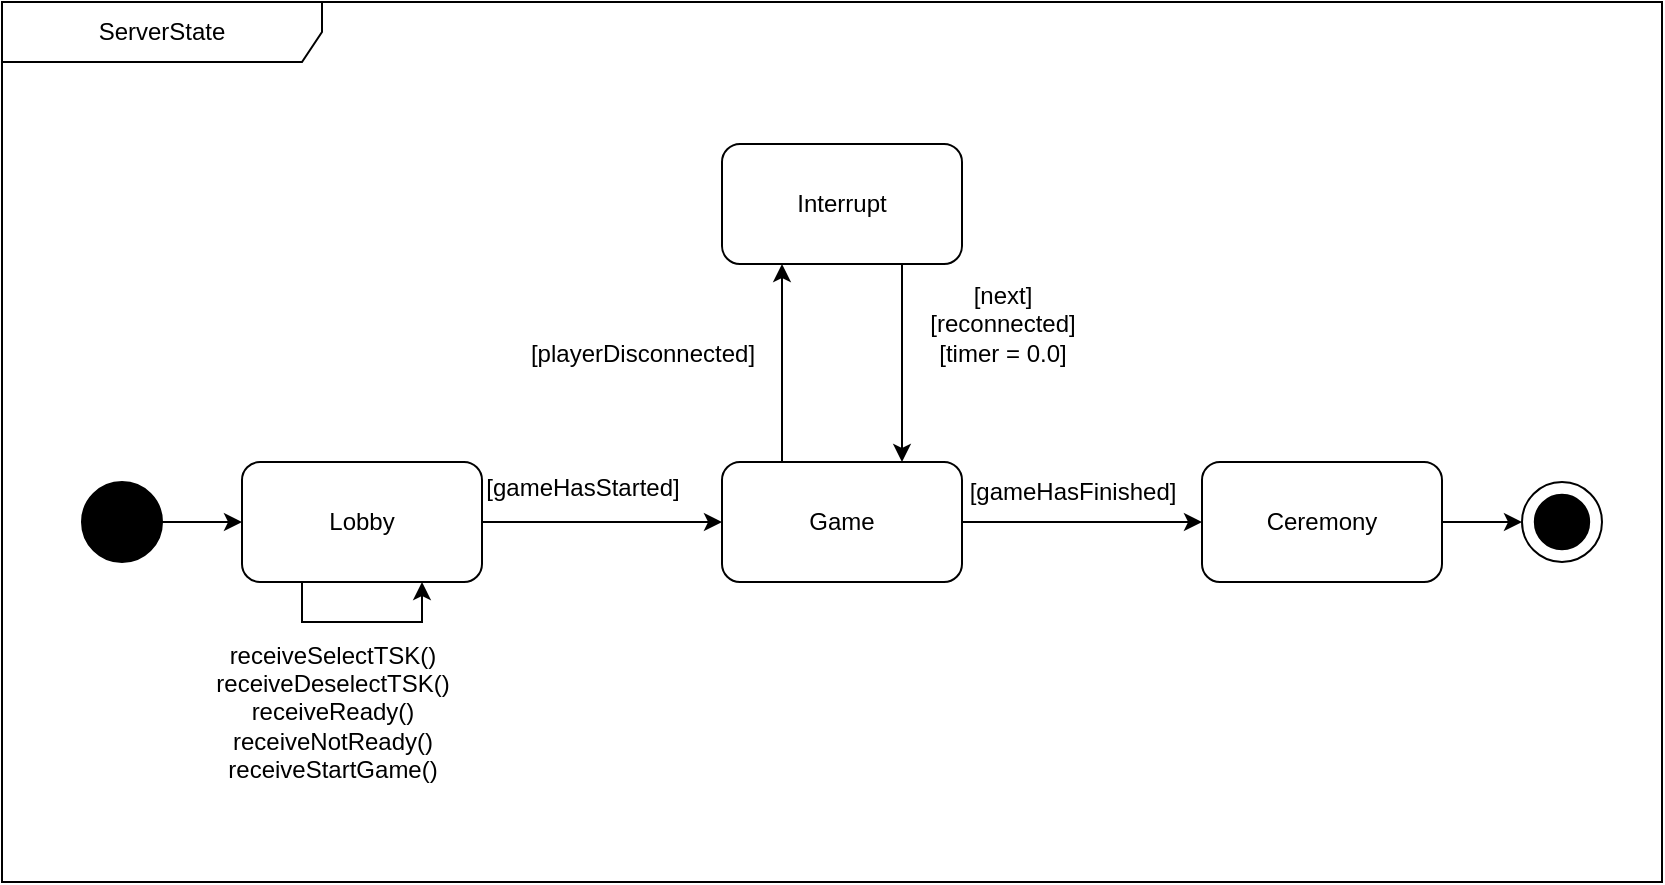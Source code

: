 <mxfile version="24.7.8">
  <diagram name="Seite-1" id="eh6uV1p4GUbJN-gqknPC">
    <mxGraphModel dx="1445" dy="3145" grid="1" gridSize="10" guides="1" tooltips="1" connect="1" arrows="1" fold="1" page="1" pageScale="1" pageWidth="827" pageHeight="1169" math="0" shadow="0">
      <root>
        <mxCell id="0" />
        <mxCell id="1" parent="0" />
        <mxCell id="2xSoL4X3YCEGeeP1HWGw-10" style="edgeStyle=orthogonalEdgeStyle;rounded=0;orthogonalLoop=1;jettySize=auto;html=1;exitX=1;exitY=0.5;exitDx=0;exitDy=0;entryX=0;entryY=0.5;entryDx=0;entryDy=0;" parent="1" source="2xSoL4X3YCEGeeP1HWGw-1" target="2xSoL4X3YCEGeeP1HWGw-5" edge="1">
          <mxGeometry relative="1" as="geometry" />
        </mxCell>
        <mxCell id="2xSoL4X3YCEGeeP1HWGw-1" value="" style="ellipse;whiteSpace=wrap;html=1;aspect=fixed;fillColor=#000000;" parent="1" vertex="1">
          <mxGeometry x="80" y="-1000" width="40" height="40" as="geometry" />
        </mxCell>
        <mxCell id="2xSoL4X3YCEGeeP1HWGw-2" value="" style="ellipse;whiteSpace=wrap;html=1;aspect=fixed;" parent="1" vertex="1">
          <mxGeometry x="800" y="-1000" width="40" height="40" as="geometry" />
        </mxCell>
        <mxCell id="2xSoL4X3YCEGeeP1HWGw-3" value="" style="ellipse;whiteSpace=wrap;html=1;aspect=fixed;fillColor=#000000;" parent="1" vertex="1">
          <mxGeometry x="806.41" y="-993.59" width="27.18" height="27.18" as="geometry" />
        </mxCell>
        <mxCell id="2xSoL4X3YCEGeeP1HWGw-11" style="edgeStyle=orthogonalEdgeStyle;rounded=0;orthogonalLoop=1;jettySize=auto;html=1;exitX=1;exitY=0.5;exitDx=0;exitDy=0;entryX=0;entryY=0.5;entryDx=0;entryDy=0;" parent="1" source="2xSoL4X3YCEGeeP1HWGw-5" target="2xSoL4X3YCEGeeP1HWGw-6" edge="1">
          <mxGeometry relative="1" as="geometry" />
        </mxCell>
        <mxCell id="2xSoL4X3YCEGeeP1HWGw-5" value="Lobby" style="rounded=1;whiteSpace=wrap;html=1;" parent="1" vertex="1">
          <mxGeometry x="160" y="-1010" width="120" height="60" as="geometry" />
        </mxCell>
        <mxCell id="2xSoL4X3YCEGeeP1HWGw-12" style="edgeStyle=orthogonalEdgeStyle;rounded=0;orthogonalLoop=1;jettySize=auto;html=1;exitX=1;exitY=0.5;exitDx=0;exitDy=0;entryX=0;entryY=0.5;entryDx=0;entryDy=0;" parent="1" source="2xSoL4X3YCEGeeP1HWGw-6" target="2xSoL4X3YCEGeeP1HWGw-7" edge="1">
          <mxGeometry relative="1" as="geometry" />
        </mxCell>
        <mxCell id="2xSoL4X3YCEGeeP1HWGw-14" style="edgeStyle=orthogonalEdgeStyle;rounded=0;orthogonalLoop=1;jettySize=auto;html=1;exitX=0.25;exitY=0;exitDx=0;exitDy=0;entryX=0.25;entryY=1;entryDx=0;entryDy=0;" parent="1" source="2xSoL4X3YCEGeeP1HWGw-6" target="2xSoL4X3YCEGeeP1HWGw-9" edge="1">
          <mxGeometry relative="1" as="geometry" />
        </mxCell>
        <mxCell id="2xSoL4X3YCEGeeP1HWGw-6" value="Game" style="rounded=1;whiteSpace=wrap;html=1;" parent="1" vertex="1">
          <mxGeometry x="400" y="-1010" width="120" height="60" as="geometry" />
        </mxCell>
        <mxCell id="2xSoL4X3YCEGeeP1HWGw-13" style="edgeStyle=orthogonalEdgeStyle;rounded=0;orthogonalLoop=1;jettySize=auto;html=1;exitX=1;exitY=0.5;exitDx=0;exitDy=0;entryX=0;entryY=0.5;entryDx=0;entryDy=0;" parent="1" source="2xSoL4X3YCEGeeP1HWGw-7" target="2xSoL4X3YCEGeeP1HWGw-2" edge="1">
          <mxGeometry relative="1" as="geometry" />
        </mxCell>
        <mxCell id="2xSoL4X3YCEGeeP1HWGw-7" value="Ceremony" style="rounded=1;whiteSpace=wrap;html=1;" parent="1" vertex="1">
          <mxGeometry x="640" y="-1010" width="120" height="60" as="geometry" />
        </mxCell>
        <mxCell id="2xSoL4X3YCEGeeP1HWGw-15" style="edgeStyle=orthogonalEdgeStyle;rounded=0;orthogonalLoop=1;jettySize=auto;html=1;exitX=0.75;exitY=1;exitDx=0;exitDy=0;entryX=0.75;entryY=0;entryDx=0;entryDy=0;" parent="1" source="2xSoL4X3YCEGeeP1HWGw-9" target="2xSoL4X3YCEGeeP1HWGw-6" edge="1">
          <mxGeometry relative="1" as="geometry" />
        </mxCell>
        <mxCell id="2xSoL4X3YCEGeeP1HWGw-9" value="Interrupt" style="rounded=1;whiteSpace=wrap;html=1;" parent="1" vertex="1">
          <mxGeometry x="400" y="-1169" width="120" height="60" as="geometry" />
        </mxCell>
        <mxCell id="2xSoL4X3YCEGeeP1HWGw-16" value="[gameHasStarted]" style="text;html=1;align=center;verticalAlign=middle;resizable=0;points=[];autosize=1;strokeColor=none;fillColor=none;" parent="1" vertex="1">
          <mxGeometry x="270" y="-1012" width="120" height="30" as="geometry" />
        </mxCell>
        <mxCell id="2xSoL4X3YCEGeeP1HWGw-17" value="[gameHasFinished]" style="text;html=1;align=center;verticalAlign=middle;resizable=0;points=[];autosize=1;strokeColor=none;fillColor=none;" parent="1" vertex="1">
          <mxGeometry x="510" y="-1010" width="130" height="30" as="geometry" />
        </mxCell>
        <mxCell id="2xSoL4X3YCEGeeP1HWGw-18" value="[next]&lt;div&gt;[reconnected]&lt;/div&gt;&lt;div&gt;[timer = 0.0]&lt;/div&gt;" style="text;html=1;align=center;verticalAlign=middle;resizable=0;points=[];autosize=1;strokeColor=none;fillColor=none;" parent="1" vertex="1">
          <mxGeometry x="490" y="-1109" width="100" height="60" as="geometry" />
        </mxCell>
        <mxCell id="2xSoL4X3YCEGeeP1HWGw-19" value="[playerDisconnected]" style="text;html=1;align=center;verticalAlign=middle;resizable=0;points=[];autosize=1;strokeColor=none;fillColor=none;" parent="1" vertex="1">
          <mxGeometry x="290" y="-1079" width="140" height="30" as="geometry" />
        </mxCell>
        <mxCell id="2xSoL4X3YCEGeeP1HWGw-20" style="edgeStyle=orthogonalEdgeStyle;rounded=0;orthogonalLoop=1;jettySize=auto;html=1;exitX=0.25;exitY=1;exitDx=0;exitDy=0;entryX=0.75;entryY=1;entryDx=0;entryDy=0;" parent="1" source="2xSoL4X3YCEGeeP1HWGw-5" target="2xSoL4X3YCEGeeP1HWGw-5" edge="1">
          <mxGeometry relative="1" as="geometry" />
        </mxCell>
        <mxCell id="2xSoL4X3YCEGeeP1HWGw-21" value="receiveSelectTSK()&lt;div&gt;receiveDeselectTSK()&lt;/div&gt;&lt;div&gt;receiveReady()&lt;/div&gt;&lt;div&gt;receiveNotReady()&lt;/div&gt;&lt;div&gt;receiveStartGame()&lt;/div&gt;" style="text;html=1;align=center;verticalAlign=middle;resizable=0;points=[];autosize=1;strokeColor=none;fillColor=none;" parent="1" vertex="1">
          <mxGeometry x="135" y="-930" width="140" height="90" as="geometry" />
        </mxCell>
        <mxCell id="dfZI3K_whHovU2UwW_z3-1" value="ServerState" style="shape=umlFrame;whiteSpace=wrap;html=1;pointerEvents=0;recursiveResize=0;container=1;collapsible=0;width=160;" parent="1" vertex="1">
          <mxGeometry x="40" y="-1240" width="830" height="440" as="geometry" />
        </mxCell>
      </root>
    </mxGraphModel>
  </diagram>
</mxfile>
